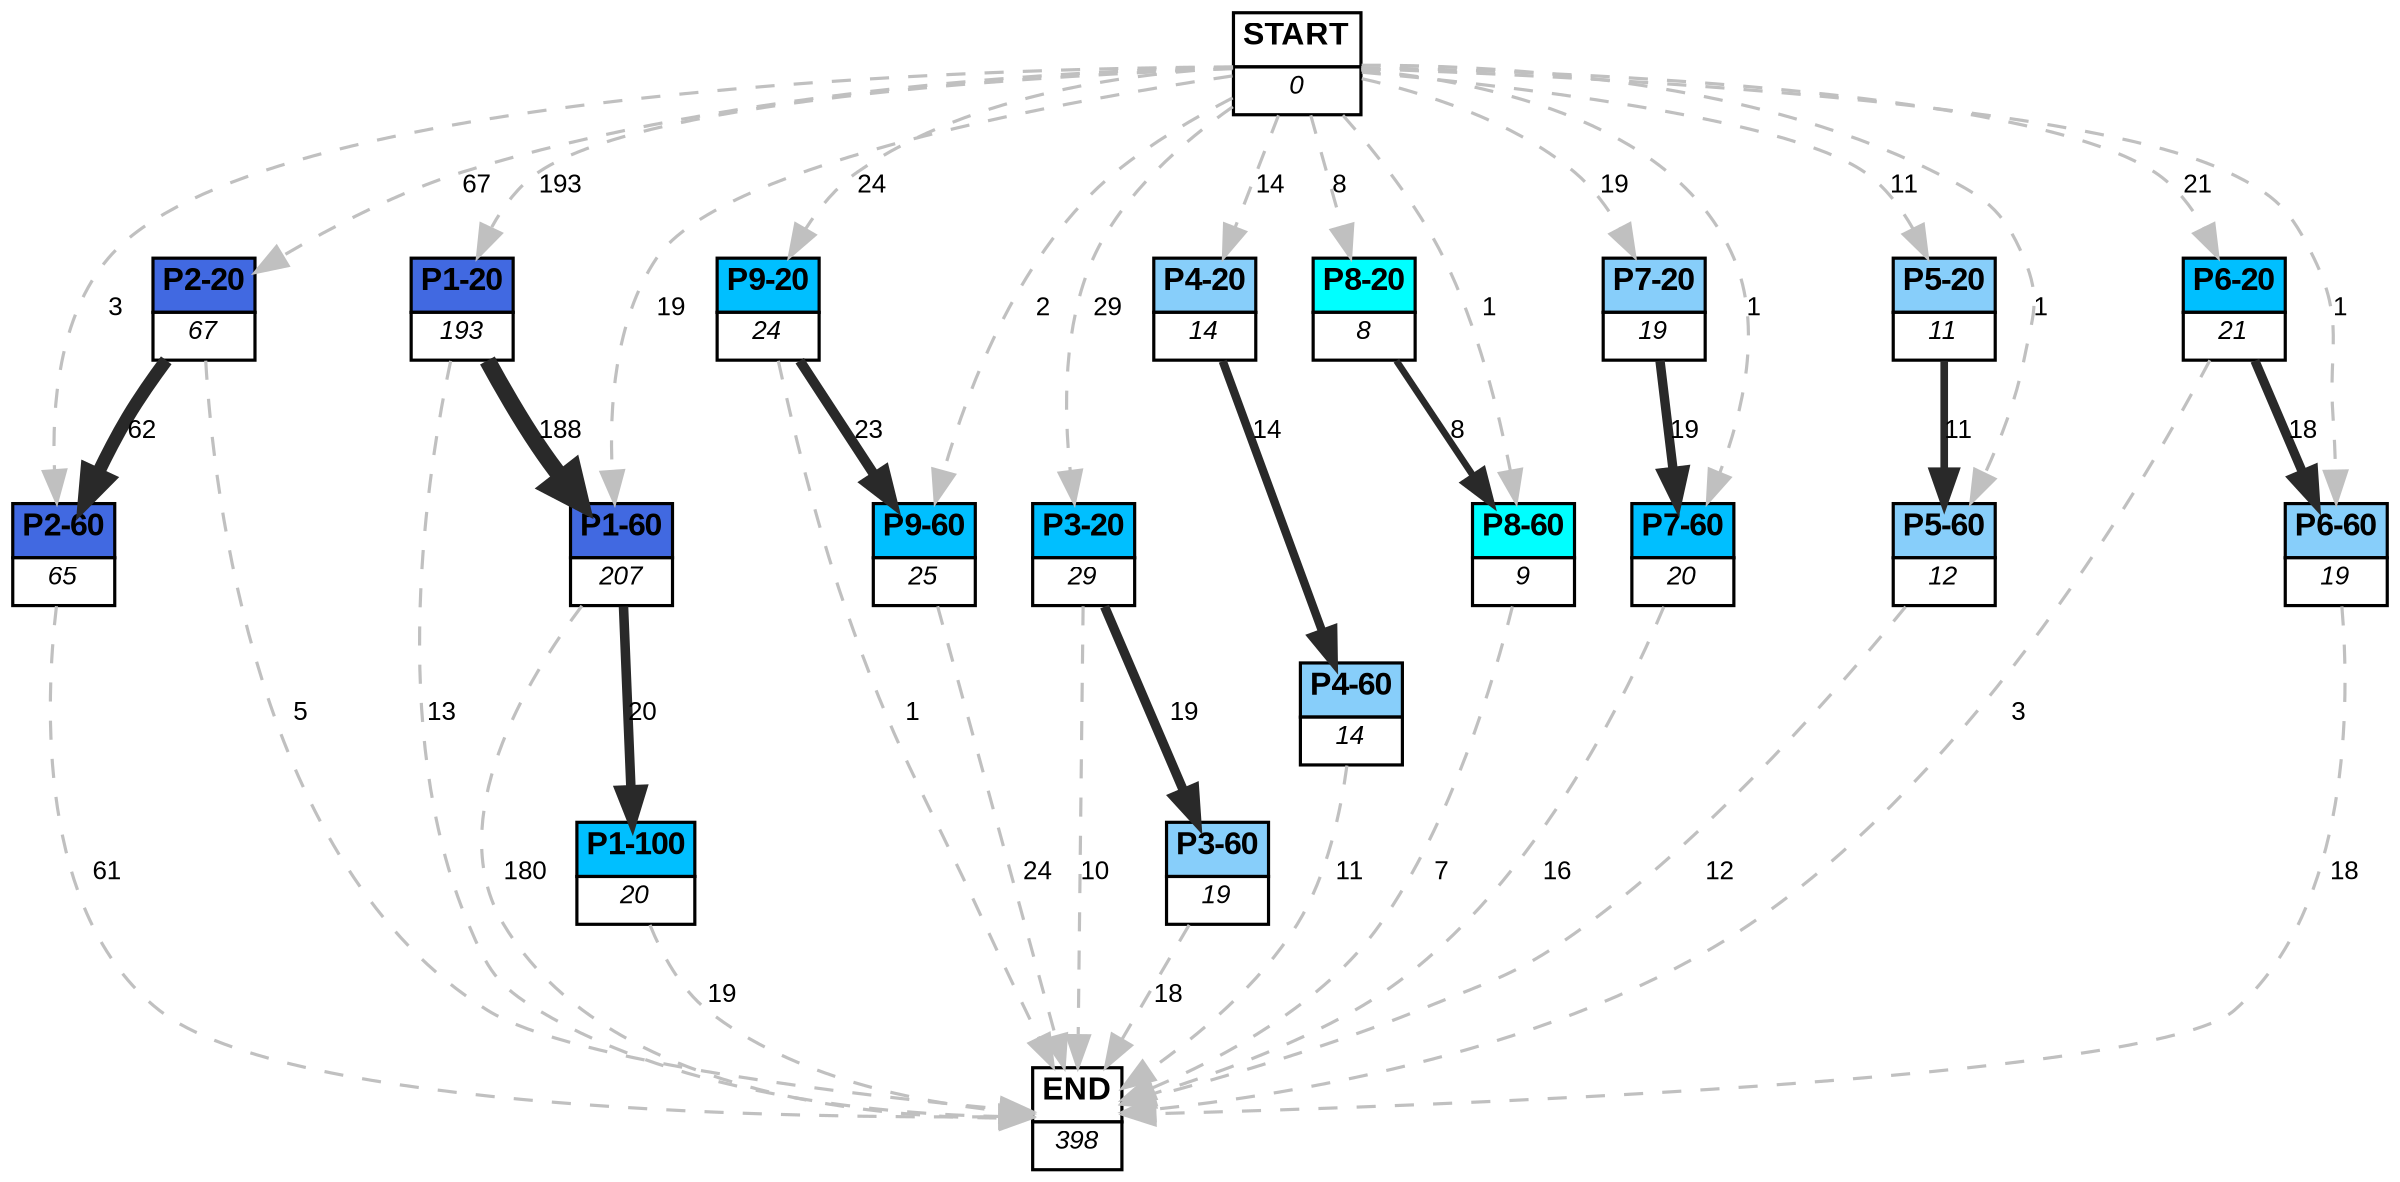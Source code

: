 digraph graphname {
	dpi = 150
	size="16,11!";
	margin = 0;
"P1-20" [shape=plain, label=<<table border="0" cellborder="1" cellspacing="0"><tr><td bgcolor="royalblue"><FONT face="Arial" POINT-SIZE="10"><b>P1-20</b></FONT></td></tr><tr><td bgcolor="white"><FONT face="Arial" POINT-SIZE="8"><i>193</i></FONT></td></tr></table>>]
"P2-20" [shape=plain, label=<<table border="0" cellborder="1" cellspacing="0"><tr><td bgcolor="royalblue"><FONT face="Arial" POINT-SIZE="10"><b>P2-20</b></FONT></td></tr><tr><td bgcolor="white"><FONT face="Arial" POINT-SIZE="8"><i>67</i></FONT></td></tr></table>>]
"P2-60" [shape=plain, label=<<table border="0" cellborder="1" cellspacing="0"><tr><td bgcolor="royalblue"><FONT face="Arial" POINT-SIZE="10"><b>P2-60</b></FONT></td></tr><tr><td bgcolor="white"><FONT face="Arial" POINT-SIZE="8"><i>65</i></FONT></td></tr></table>>]
"P9-20" [shape=plain, label=<<table border="0" cellborder="1" cellspacing="0"><tr><td bgcolor="deepskyblue"><FONT face="Arial" POINT-SIZE="10"><b>P9-20</b></FONT></td></tr><tr><td bgcolor="white"><FONT face="Arial" POINT-SIZE="8"><i>24</i></FONT></td></tr></table>>]
"P9-60" [shape=plain, label=<<table border="0" cellborder="1" cellspacing="0"><tr><td bgcolor="deepskyblue"><FONT face="Arial" POINT-SIZE="10"><b>P9-60</b></FONT></td></tr><tr><td bgcolor="white"><FONT face="Arial" POINT-SIZE="8"><i>25</i></FONT></td></tr></table>>]
"P1-60" [shape=plain, label=<<table border="0" cellborder="1" cellspacing="0"><tr><td bgcolor="royalblue"><FONT face="Arial" POINT-SIZE="10"><b>P1-60</b></FONT></td></tr><tr><td bgcolor="white"><FONT face="Arial" POINT-SIZE="8"><i>207</i></FONT></td></tr></table>>]
"P3-20" [shape=plain, label=<<table border="0" cellborder="1" cellspacing="0"><tr><td bgcolor="deepskyblue"><FONT face="Arial" POINT-SIZE="10"><b>P3-20</b></FONT></td></tr><tr><td bgcolor="white"><FONT face="Arial" POINT-SIZE="8"><i>29</i></FONT></td></tr></table>>]
"P3-60" [shape=plain, label=<<table border="0" cellborder="1" cellspacing="0"><tr><td bgcolor="lightskyblue"><FONT face="Arial" POINT-SIZE="10"><b>P3-60</b></FONT></td></tr><tr><td bgcolor="white"><FONT face="Arial" POINT-SIZE="8"><i>19</i></FONT></td></tr></table>>]
"P4-20" [shape=plain, label=<<table border="0" cellborder="1" cellspacing="0"><tr><td bgcolor="lightskyblue"><FONT face="Arial" POINT-SIZE="10"><b>P4-20</b></FONT></td></tr><tr><td bgcolor="white"><FONT face="Arial" POINT-SIZE="8"><i>14</i></FONT></td></tr></table>>]
"P4-60" [shape=plain, label=<<table border="0" cellborder="1" cellspacing="0"><tr><td bgcolor="lightskyblue"><FONT face="Arial" POINT-SIZE="10"><b>P4-60</b></FONT></td></tr><tr><td bgcolor="white"><FONT face="Arial" POINT-SIZE="8"><i>14</i></FONT></td></tr></table>>]
"P8-20" [shape=plain, label=<<table border="0" cellborder="1" cellspacing="0"><tr><td bgcolor="aqua"><FONT face="Arial" POINT-SIZE="10"><b>P8-20</b></FONT></td></tr><tr><td bgcolor="white"><FONT face="Arial" POINT-SIZE="8"><i>8</i></FONT></td></tr></table>>]
"P8-60" [shape=plain, label=<<table border="0" cellborder="1" cellspacing="0"><tr><td bgcolor="aqua"><FONT face="Arial" POINT-SIZE="10"><b>P8-60</b></FONT></td></tr><tr><td bgcolor="white"><FONT face="Arial" POINT-SIZE="8"><i>9</i></FONT></td></tr></table>>]
"P7-20" [shape=plain, label=<<table border="0" cellborder="1" cellspacing="0"><tr><td bgcolor="lightskyblue"><FONT face="Arial" POINT-SIZE="10"><b>P7-20</b></FONT></td></tr><tr><td bgcolor="white"><FONT face="Arial" POINT-SIZE="8"><i>19</i></FONT></td></tr></table>>]
"P7-60" [shape=plain, label=<<table border="0" cellborder="1" cellspacing="0"><tr><td bgcolor="deepskyblue"><FONT face="Arial" POINT-SIZE="10"><b>P7-60</b></FONT></td></tr><tr><td bgcolor="white"><FONT face="Arial" POINT-SIZE="8"><i>20</i></FONT></td></tr></table>>]
"P5-20" [shape=plain, label=<<table border="0" cellborder="1" cellspacing="0"><tr><td bgcolor="lightskyblue"><FONT face="Arial" POINT-SIZE="10"><b>P5-20</b></FONT></td></tr><tr><td bgcolor="white"><FONT face="Arial" POINT-SIZE="8"><i>11</i></FONT></td></tr></table>>]
"P5-60" [shape=plain, label=<<table border="0" cellborder="1" cellspacing="0"><tr><td bgcolor="lightskyblue"><FONT face="Arial" POINT-SIZE="10"><b>P5-60</b></FONT></td></tr><tr><td bgcolor="white"><FONT face="Arial" POINT-SIZE="8"><i>12</i></FONT></td></tr></table>>]
"P6-20" [shape=plain, label=<<table border="0" cellborder="1" cellspacing="0"><tr><td bgcolor="deepskyblue"><FONT face="Arial" POINT-SIZE="10"><b>P6-20</b></FONT></td></tr><tr><td bgcolor="white"><FONT face="Arial" POINT-SIZE="8"><i>21</i></FONT></td></tr></table>>]
"P6-60" [shape=plain, label=<<table border="0" cellborder="1" cellspacing="0"><tr><td bgcolor="lightskyblue"><FONT face="Arial" POINT-SIZE="10"><b>P6-60</b></FONT></td></tr><tr><td bgcolor="white"><FONT face="Arial" POINT-SIZE="8"><i>19</i></FONT></td></tr></table>>]
"P1-100" [shape=plain, label=<<table border="0" cellborder="1" cellspacing="0"><tr><td bgcolor="deepskyblue"><FONT face="Arial" POINT-SIZE="10"><b>P1-100</b></FONT></td></tr><tr><td bgcolor="white"><FONT face="Arial" POINT-SIZE="8"><i>20</i></FONT></td></tr></table>>]
"START" [shape=plain, label=<<table border="0" cellborder="1" cellspacing="0"><tr><td bgcolor="white"><FONT face="Arial" POINT-SIZE="10"><b>START</b></FONT></td></tr><tr><td bgcolor="white"><FONT face="Arial" POINT-SIZE="8"><i>0</i></FONT></td></tr></table>>]
"END" [shape=plain, label=<<table border="0" cellborder="1" cellspacing="0"><tr><td bgcolor="white"><FONT face="Arial" POINT-SIZE="10"><b>END</b></FONT></td></tr><tr><td bgcolor="white"><FONT face="Arial" POINT-SIZE="8"><i>398</i></FONT></td></tr></table>>]
"P1-20" -> "P1-60" [ color=grey16 penwidth = "5.236441962829949"label ="188" labelfloat=false fontname="Arial" fontsize=8]
"P1-20" -> "END" [ style = dashed color=grey label ="13" labelfloat=false fontname="Arial" fontsize=8]
"P2-20" -> "P2-60" [ color=grey16 penwidth = "4.127134385045092"label ="62" labelfloat=false fontname="Arial" fontsize=8]
"P2-20" -> "END" [ style = dashed color=grey label ="5" labelfloat=false fontname="Arial" fontsize=8]
"P2-60" -> "END" [ style = dashed color=grey label ="61" labelfloat=false fontname="Arial" fontsize=8]
"P9-20" -> "P9-60" [ color=grey16 penwidth = "3.1354942159291497"label ="23" labelfloat=false fontname="Arial" fontsize=8]
"P9-20" -> "END" [ style = dashed color=grey label ="1" labelfloat=false fontname="Arial" fontsize=8]
"P9-60" -> "END" [ style = dashed color=grey label ="24" labelfloat=false fontname="Arial" fontsize=8]
"P1-60" -> "P1-100" [ color=grey16 penwidth = "2.995732273553991"label ="20" labelfloat=false fontname="Arial" fontsize=8]
"P1-60" -> "END" [ style = dashed color=grey label ="180" labelfloat=false fontname="Arial" fontsize=8]
"P3-20" -> "P3-60" [ color=grey16 penwidth = "2.9444389791664403"label ="19" labelfloat=false fontname="Arial" fontsize=8]
"P3-20" -> "END" [ style = dashed color=grey label ="10" labelfloat=false fontname="Arial" fontsize=8]
"P3-60" -> "END" [ style = dashed color=grey label ="18" labelfloat=false fontname="Arial" fontsize=8]
"P4-20" -> "P4-60" [ color=grey16 penwidth = "2.6390573296152584"label ="14" labelfloat=false fontname="Arial" fontsize=8]
"P4-60" -> "END" [ style = dashed color=grey label ="11" labelfloat=false fontname="Arial" fontsize=8]
"P8-20" -> "P8-60" [ color=grey16 penwidth = "2.0794415416798357"label ="8" labelfloat=false fontname="Arial" fontsize=8]
"P8-60" -> "END" [ style = dashed color=grey label ="7" labelfloat=false fontname="Arial" fontsize=8]
"P7-20" -> "P7-60" [ color=grey16 penwidth = "2.9444389791664403"label ="19" labelfloat=false fontname="Arial" fontsize=8]
"P7-60" -> "END" [ style = dashed color=grey label ="16" labelfloat=false fontname="Arial" fontsize=8]
"P5-20" -> "P5-60" [ color=grey16 penwidth = "2.3978952727983707"label ="11" labelfloat=false fontname="Arial" fontsize=8]
"P5-60" -> "END" [ style = dashed color=grey label ="12" labelfloat=false fontname="Arial" fontsize=8]
"P6-20" -> "P6-60" [ color=grey16 penwidth = "2.8903717578961645"label ="18" labelfloat=false fontname="Arial" fontsize=8]
"P6-20" -> "END" [ style = dashed color=grey label ="3" labelfloat=false fontname="Arial" fontsize=8]
"P6-60" -> "END" [ style = dashed color=grey label ="18" labelfloat=false fontname="Arial" fontsize=8]
"P1-100" -> "END" [ style = dashed color=grey label ="19" labelfloat=false fontname="Arial" fontsize=8]
"START" -> "P1-20" [ style = dashed color=grey label ="193" labelfloat=false fontname="Arial" fontsize=8]
"START" -> "P2-20" [ style = dashed color=grey label ="67" labelfloat=false fontname="Arial" fontsize=8]
"START" -> "P2-60" [ style = dashed color=grey label ="3" labelfloat=false fontname="Arial" fontsize=8]
"START" -> "P9-20" [ style = dashed color=grey label ="24" labelfloat=false fontname="Arial" fontsize=8]
"START" -> "P9-60" [ style = dashed color=grey label ="2" labelfloat=false fontname="Arial" fontsize=8]
"START" -> "P1-60" [ style = dashed color=grey label ="19" labelfloat=false fontname="Arial" fontsize=8]
"START" -> "P3-20" [ style = dashed color=grey label ="29" labelfloat=false fontname="Arial" fontsize=8]
"START" -> "P4-20" [ style = dashed color=grey label ="14" labelfloat=false fontname="Arial" fontsize=8]
"START" -> "P8-20" [ style = dashed color=grey label ="8" labelfloat=false fontname="Arial" fontsize=8]
"START" -> "P8-60" [ style = dashed color=grey label ="1" labelfloat=false fontname="Arial" fontsize=8]
"START" -> "P7-20" [ style = dashed color=grey label ="19" labelfloat=false fontname="Arial" fontsize=8]
"START" -> "P7-60" [ style = dashed color=grey label ="1" labelfloat=false fontname="Arial" fontsize=8]
"START" -> "P5-20" [ style = dashed color=grey label ="11" labelfloat=false fontname="Arial" fontsize=8]
"START" -> "P5-60" [ style = dashed color=grey label ="1" labelfloat=false fontname="Arial" fontsize=8]
"START" -> "P6-20" [ style = dashed color=grey label ="21" labelfloat=false fontname="Arial" fontsize=8]
"START" -> "P6-60" [ style = dashed color=grey label ="1" labelfloat=false fontname="Arial" fontsize=8]
}
